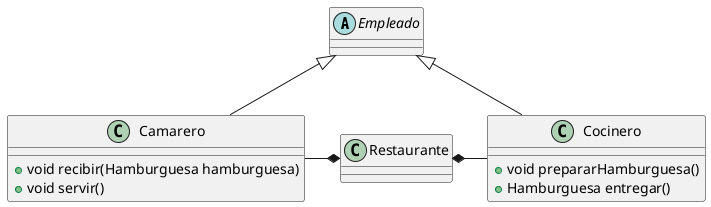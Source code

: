 @startuml

abstract Empleado
class Camarero {
    + void recibir(Hamburguesa hamburguesa)
    + void servir()
}
class Cocinero{
    + void prepararHamburguesa()
    + Hamburguesa entregar() 
}

Camarero -u-|> Empleado
Cocinero -u-|> Empleado

Restaurante *-r- Cocinero
Restaurante *-l- Camarero

@enduml
